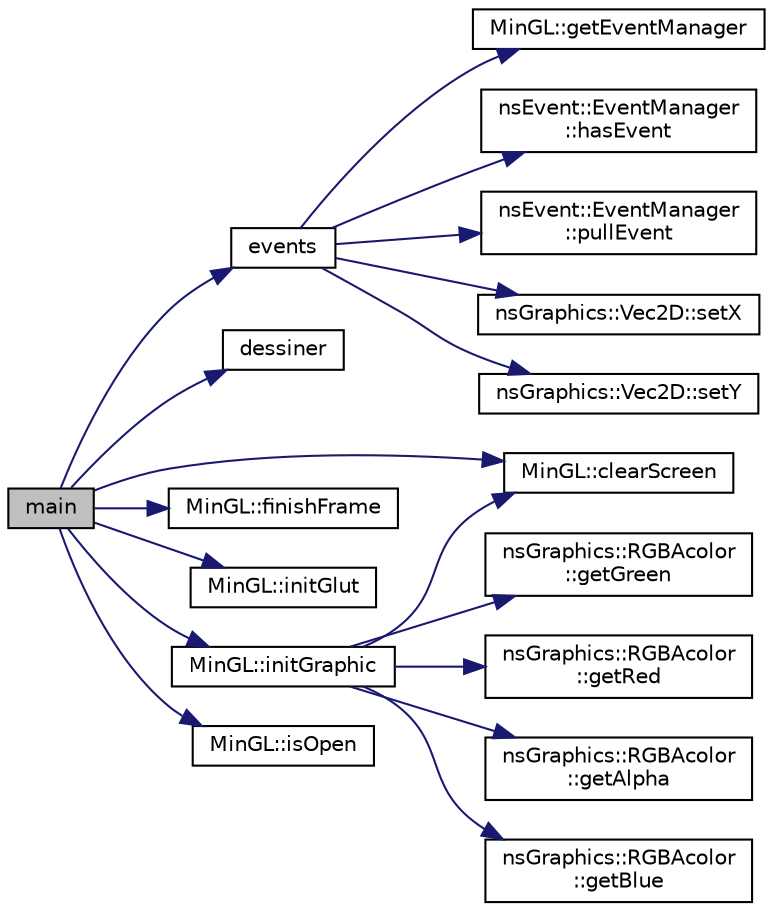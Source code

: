 digraph "main"
{
 // LATEX_PDF_SIZE
  edge [fontname="Helvetica",fontsize="10",labelfontname="Helvetica",labelfontsize="10"];
  node [fontname="Helvetica",fontsize="10",shape=record];
  rankdir="LR";
  Node1 [label="main",height=0.2,width=0.4,color="black", fillcolor="grey75", style="filled", fontcolor="black",tooltip=" "];
  Node1 -> Node2 [color="midnightblue",fontsize="10",style="solid",fontname="Helvetica"];
  Node2 [label="MinGL::clearScreen",height=0.2,width=0.4,color="black", fillcolor="white", style="filled",URL="$class_min_g_l.html#a86c940758616957683ffb2e239bba774",tooltip="Efface l'écran avec la couleur de fond spécifiée."];
  Node1 -> Node3 [color="midnightblue",fontsize="10",style="solid",fontname="Helvetica"];
  Node3 [label="dessiner",height=0.2,width=0.4,color="black", fillcolor="white", style="filled",URL="$_min_g_l2_2examples_201-_shapes_2main_8cpp.html#af23d22d2bd7086a118ad48a5ce404d7e",tooltip=" "];
  Node1 -> Node4 [color="midnightblue",fontsize="10",style="solid",fontname="Helvetica"];
  Node4 [label="events",height=0.2,width=0.4,color="black", fillcolor="white", style="filled",URL="$_min_g_l2_2examples_204-_souris_2main_8cpp.html#a046cb13499b350b9cfa15afc669e9707",tooltip=" "];
  Node4 -> Node5 [color="midnightblue",fontsize="10",style="solid",fontname="Helvetica"];
  Node5 [label="MinGL::getEventManager",height=0.2,width=0.4,color="black", fillcolor="white", style="filled",URL="$class_min_g_l.html#ab558253439905930836ab4910a7ae253",tooltip="Récupère le gestionnaire d'évènements minGL."];
  Node4 -> Node6 [color="midnightblue",fontsize="10",style="solid",fontname="Helvetica"];
  Node6 [label="nsEvent::EventManager\l::hasEvent",height=0.2,width=0.4,color="black", fillcolor="white", style="filled",URL="$classns_event_1_1_event_manager.html#a5a3119d969a296b8e94f223171fdf2e6",tooltip="Vérifie si un événement doit être traité"];
  Node4 -> Node7 [color="midnightblue",fontsize="10",style="solid",fontname="Helvetica"];
  Node7 [label="nsEvent::EventManager\l::pullEvent",height=0.2,width=0.4,color="black", fillcolor="white", style="filled",URL="$classns_event_1_1_event_manager.html#adb00a0a006f4caa976471e74bf99cdc9",tooltip="Tire l'événement le plus ancien, et l'enlève de la queue."];
  Node4 -> Node8 [color="midnightblue",fontsize="10",style="solid",fontname="Helvetica"];
  Node8 [label="nsGraphics::Vec2D::setX",height=0.2,width=0.4,color="black", fillcolor="white", style="filled",URL="$classns_graphics_1_1_vec2_d.html#ae9d371fdd3817c6e9a3a1ae6ed3fd17d",tooltip="Définit la nouvelle position X (abscisse)"];
  Node4 -> Node9 [color="midnightblue",fontsize="10",style="solid",fontname="Helvetica"];
  Node9 [label="nsGraphics::Vec2D::setY",height=0.2,width=0.4,color="black", fillcolor="white", style="filled",URL="$classns_graphics_1_1_vec2_d.html#ac0e752e399ab2f727fe2644540b1208f",tooltip="Définit la nouvelle position Y (ordonnée)"];
  Node1 -> Node10 [color="midnightblue",fontsize="10",style="solid",fontname="Helvetica"];
  Node10 [label="MinGL::finishFrame",height=0.2,width=0.4,color="black", fillcolor="white", style="filled",URL="$class_min_g_l.html#a489922f0bdde2e38698adddaf57f6eda",tooltip="Préviens minGL que la frame est terminée."];
  Node1 -> Node11 [color="midnightblue",fontsize="10",style="solid",fontname="Helvetica"];
  Node11 [label="MinGL::initGlut",height=0.2,width=0.4,color="black", fillcolor="white", style="filled",URL="$class_min_g_l.html#a17c7718b9e966c8147cd56483dcf4e8d",tooltip="Initialise la bibliothèque freeglut."];
  Node1 -> Node12 [color="midnightblue",fontsize="10",style="solid",fontname="Helvetica"];
  Node12 [label="MinGL::initGraphic",height=0.2,width=0.4,color="black", fillcolor="white", style="filled",URL="$class_min_g_l.html#a5962a0a0ced7879bc0cc65e267e8d7fc",tooltip="Initialise minGL et ouvre la fenêtre."];
  Node12 -> Node2 [color="midnightblue",fontsize="10",style="solid",fontname="Helvetica"];
  Node12 -> Node13 [color="midnightblue",fontsize="10",style="solid",fontname="Helvetica"];
  Node13 [label="nsGraphics::RGBAcolor\l::getAlpha",height=0.2,width=0.4,color="black", fillcolor="white", style="filled",URL="$classns_graphics_1_1_r_g_b_acolor.html#a76299c507a113e326c01fe4b0bca2b1e",tooltip="Récupère le taux de transparence."];
  Node12 -> Node14 [color="midnightblue",fontsize="10",style="solid",fontname="Helvetica"];
  Node14 [label="nsGraphics::RGBAcolor\l::getBlue",height=0.2,width=0.4,color="black", fillcolor="white", style="filled",URL="$classns_graphics_1_1_r_g_b_acolor.html#a9ac0893426cce20a177d6ea7af1d7129",tooltip="Récupère le taux de bleu."];
  Node12 -> Node15 [color="midnightblue",fontsize="10",style="solid",fontname="Helvetica"];
  Node15 [label="nsGraphics::RGBAcolor\l::getGreen",height=0.2,width=0.4,color="black", fillcolor="white", style="filled",URL="$classns_graphics_1_1_r_g_b_acolor.html#a5f2dc1550c34149fc5cbc1629b54d7e4",tooltip="Récupère le taux de vert."];
  Node12 -> Node16 [color="midnightblue",fontsize="10",style="solid",fontname="Helvetica"];
  Node16 [label="nsGraphics::RGBAcolor\l::getRed",height=0.2,width=0.4,color="black", fillcolor="white", style="filled",URL="$classns_graphics_1_1_r_g_b_acolor.html#a55e40085f904b696a0bc63aed6258b79",tooltip="Récupère le taux de rouge."];
  Node1 -> Node17 [color="midnightblue",fontsize="10",style="solid",fontname="Helvetica"];
  Node17 [label="MinGL::isOpen",height=0.2,width=0.4,color="black", fillcolor="white", style="filled",URL="$class_min_g_l.html#a05a0da9d0729e9c7dbd1121b0956866d",tooltip="Retourne si la fenêtre est ouverte."];
}

